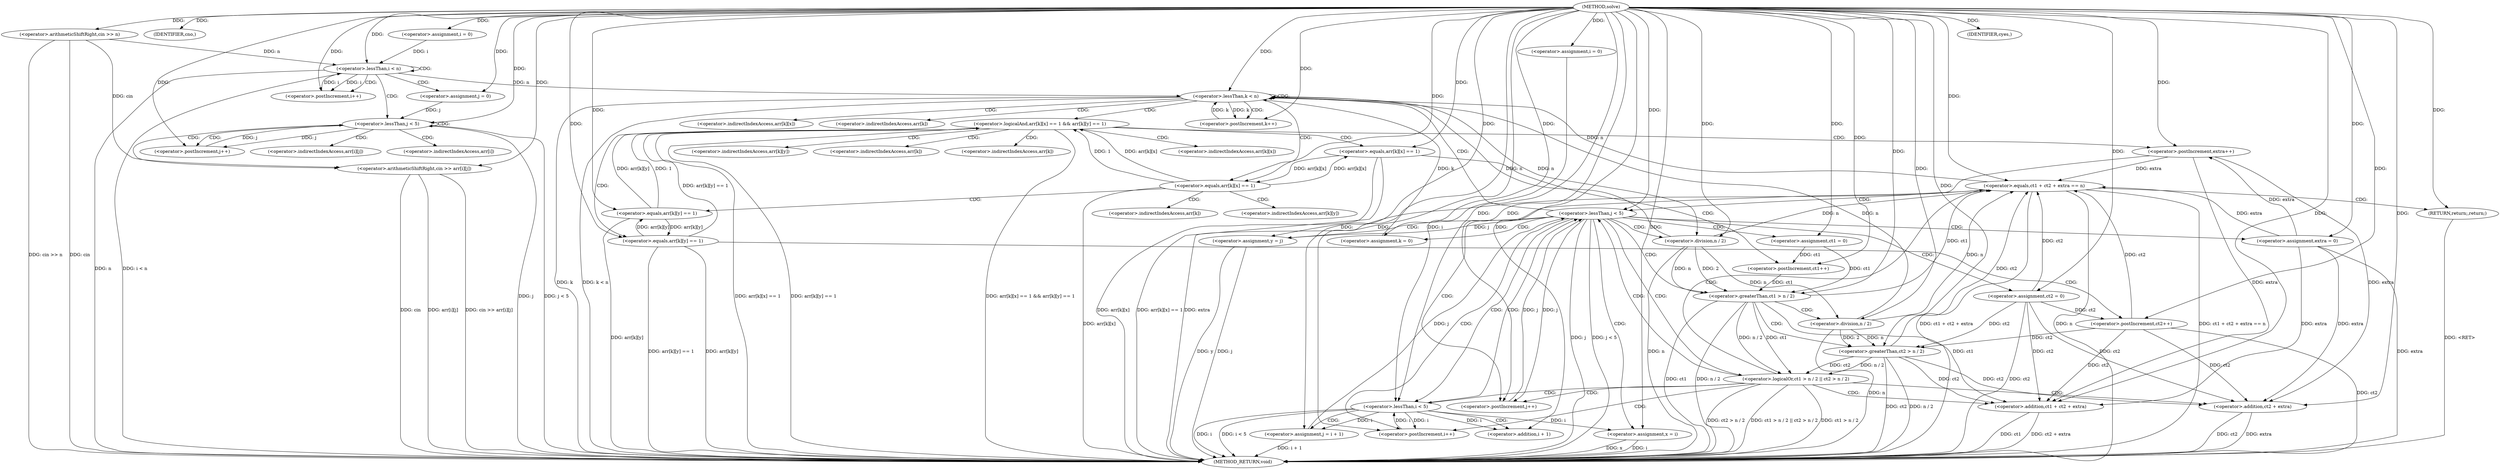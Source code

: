 digraph "solve" {  
"1000319" [label = "(METHOD,solve)" ]
"1000482" [label = "(METHOD_RETURN,void)" ]
"1000322" [label = "(<operator>.arithmeticShiftRight,cin >> n)" ]
"1000481" [label = "(IDENTIFIER,cno,)" ]
"1000332" [label = "(<operator>.assignment,i = 0)" ]
"1000335" [label = "(<operator>.lessThan,i < n)" ]
"1000338" [label = "(<operator>.postIncrement,i++)" ]
"1000361" [label = "(<operator>.assignment,i = 0)" ]
"1000364" [label = "(<operator>.lessThan,i < 5)" ]
"1000367" [label = "(<operator>.postIncrement,i++)" ]
"1000343" [label = "(<operator>.assignment,j = 0)" ]
"1000346" [label = "(<operator>.lessThan,j < 5)" ]
"1000349" [label = "(<operator>.postIncrement,j++)" ]
"1000372" [label = "(<operator>.assignment,j = i + 1)" ]
"1000377" [label = "(<operator>.lessThan,j < 5)" ]
"1000380" [label = "(<operator>.postIncrement,j++)" ]
"1000352" [label = "(<operator>.arithmeticShiftRight,cin >> arr[i][j])" ]
"1000384" [label = "(<operator>.assignment,x = i)" ]
"1000388" [label = "(<operator>.assignment,y = j)" ]
"1000392" [label = "(<operator>.assignment,ct1 = 0)" ]
"1000396" [label = "(<operator>.assignment,ct2 = 0)" ]
"1000400" [label = "(<operator>.assignment,extra = 0)" ]
"1000374" [label = "(<operator>.addition,i + 1)" ]
"1000405" [label = "(<operator>.assignment,k = 0)" ]
"1000408" [label = "(<operator>.lessThan,k < n)" ]
"1000411" [label = "(<operator>.postIncrement,k++)" ]
"1000455" [label = "(<operator>.logicalOr,ct1 > n / 2 || ct2 > n / 2)" ]
"1000415" [label = "(<operator>.logicalAnd,arr[k][x] == 1 && arr[k][y] == 1)" ]
"1000430" [label = "(<operator>.postIncrement,extra++)" ]
"1000456" [label = "(<operator>.greaterThan,ct1 > n / 2)" ]
"1000461" [label = "(<operator>.greaterThan,ct2 > n / 2)" ]
"1000458" [label = "(<operator>.division,n / 2)" ]
"1000463" [label = "(<operator>.division,n / 2)" ]
"1000471" [label = "(<operator>.equals,ct1 + ct2 + extra == n)" ]
"1000416" [label = "(<operator>.equals,arr[k][x] == 1)" ]
"1000423" [label = "(<operator>.equals,arr[k][y] == 1)" ]
"1000479" [label = "(IDENTIFIER,cyes,)" ]
"1000480" [label = "(RETURN,return;,return;)" ]
"1000435" [label = "(<operator>.equals,arr[k][x] == 1)" ]
"1000442" [label = "(<operator>.postIncrement,ct1++)" ]
"1000445" [label = "(<operator>.equals,arr[k][y] == 1)" ]
"1000452" [label = "(<operator>.postIncrement,ct2++)" ]
"1000472" [label = "(<operator>.addition,ct1 + ct2 + extra)" ]
"1000474" [label = "(<operator>.addition,ct2 + extra)" ]
"1000354" [label = "(<operator>.indirectIndexAccess,arr[i][j])" ]
"1000355" [label = "(<operator>.indirectIndexAccess,arr[i])" ]
"1000417" [label = "(<operator>.indirectIndexAccess,arr[k][x])" ]
"1000424" [label = "(<operator>.indirectIndexAccess,arr[k][y])" ]
"1000418" [label = "(<operator>.indirectIndexAccess,arr[k])" ]
"1000425" [label = "(<operator>.indirectIndexAccess,arr[k])" ]
"1000436" [label = "(<operator>.indirectIndexAccess,arr[k][x])" ]
"1000446" [label = "(<operator>.indirectIndexAccess,arr[k][y])" ]
"1000437" [label = "(<operator>.indirectIndexAccess,arr[k])" ]
"1000447" [label = "(<operator>.indirectIndexAccess,arr[k])" ]
  "1000480" -> "1000482"  [ label = "DDG: <RET>"] 
  "1000322" -> "1000482"  [ label = "DDG: cin"] 
  "1000322" -> "1000482"  [ label = "DDG: cin >> n"] 
  "1000335" -> "1000482"  [ label = "DDG: n"] 
  "1000335" -> "1000482"  [ label = "DDG: i < n"] 
  "1000364" -> "1000482"  [ label = "DDG: i"] 
  "1000364" -> "1000482"  [ label = "DDG: i < 5"] 
  "1000372" -> "1000482"  [ label = "DDG: i + 1"] 
  "1000377" -> "1000482"  [ label = "DDG: j"] 
  "1000377" -> "1000482"  [ label = "DDG: j < 5"] 
  "1000384" -> "1000482"  [ label = "DDG: x"] 
  "1000384" -> "1000482"  [ label = "DDG: i"] 
  "1000388" -> "1000482"  [ label = "DDG: y"] 
  "1000388" -> "1000482"  [ label = "DDG: j"] 
  "1000396" -> "1000482"  [ label = "DDG: ct2"] 
  "1000400" -> "1000482"  [ label = "DDG: extra"] 
  "1000408" -> "1000482"  [ label = "DDG: k"] 
  "1000408" -> "1000482"  [ label = "DDG: k < n"] 
  "1000456" -> "1000482"  [ label = "DDG: ct1"] 
  "1000458" -> "1000482"  [ label = "DDG: n"] 
  "1000456" -> "1000482"  [ label = "DDG: n / 2"] 
  "1000455" -> "1000482"  [ label = "DDG: ct1 > n / 2"] 
  "1000461" -> "1000482"  [ label = "DDG: ct2"] 
  "1000463" -> "1000482"  [ label = "DDG: n"] 
  "1000461" -> "1000482"  [ label = "DDG: n / 2"] 
  "1000455" -> "1000482"  [ label = "DDG: ct2 > n / 2"] 
  "1000455" -> "1000482"  [ label = "DDG: ct1 > n / 2 || ct2 > n / 2"] 
  "1000472" -> "1000482"  [ label = "DDG: ct1"] 
  "1000474" -> "1000482"  [ label = "DDG: ct2"] 
  "1000474" -> "1000482"  [ label = "DDG: extra"] 
  "1000472" -> "1000482"  [ label = "DDG: ct2 + extra"] 
  "1000471" -> "1000482"  [ label = "DDG: ct1 + ct2 + extra"] 
  "1000471" -> "1000482"  [ label = "DDG: n"] 
  "1000471" -> "1000482"  [ label = "DDG: ct1 + ct2 + extra == n"] 
  "1000416" -> "1000482"  [ label = "DDG: arr[k][x]"] 
  "1000415" -> "1000482"  [ label = "DDG: arr[k][x] == 1"] 
  "1000423" -> "1000482"  [ label = "DDG: arr[k][y]"] 
  "1000415" -> "1000482"  [ label = "DDG: arr[k][y] == 1"] 
  "1000415" -> "1000482"  [ label = "DDG: arr[k][x] == 1 && arr[k][y] == 1"] 
  "1000435" -> "1000482"  [ label = "DDG: arr[k][x]"] 
  "1000435" -> "1000482"  [ label = "DDG: arr[k][x] == 1"] 
  "1000445" -> "1000482"  [ label = "DDG: arr[k][y]"] 
  "1000445" -> "1000482"  [ label = "DDG: arr[k][y] == 1"] 
  "1000452" -> "1000482"  [ label = "DDG: ct2"] 
  "1000430" -> "1000482"  [ label = "DDG: extra"] 
  "1000346" -> "1000482"  [ label = "DDG: j"] 
  "1000346" -> "1000482"  [ label = "DDG: j < 5"] 
  "1000352" -> "1000482"  [ label = "DDG: cin"] 
  "1000352" -> "1000482"  [ label = "DDG: arr[i][j]"] 
  "1000352" -> "1000482"  [ label = "DDG: cin >> arr[i][j]"] 
  "1000319" -> "1000481"  [ label = "DDG: "] 
  "1000319" -> "1000322"  [ label = "DDG: "] 
  "1000319" -> "1000332"  [ label = "DDG: "] 
  "1000319" -> "1000361"  [ label = "DDG: "] 
  "1000332" -> "1000335"  [ label = "DDG: i"] 
  "1000338" -> "1000335"  [ label = "DDG: i"] 
  "1000319" -> "1000335"  [ label = "DDG: "] 
  "1000322" -> "1000335"  [ label = "DDG: n"] 
  "1000335" -> "1000338"  [ label = "DDG: i"] 
  "1000319" -> "1000338"  [ label = "DDG: "] 
  "1000361" -> "1000364"  [ label = "DDG: i"] 
  "1000367" -> "1000364"  [ label = "DDG: i"] 
  "1000319" -> "1000364"  [ label = "DDG: "] 
  "1000319" -> "1000367"  [ label = "DDG: "] 
  "1000364" -> "1000367"  [ label = "DDG: i"] 
  "1000319" -> "1000343"  [ label = "DDG: "] 
  "1000319" -> "1000372"  [ label = "DDG: "] 
  "1000364" -> "1000372"  [ label = "DDG: i"] 
  "1000343" -> "1000346"  [ label = "DDG: j"] 
  "1000349" -> "1000346"  [ label = "DDG: j"] 
  "1000319" -> "1000346"  [ label = "DDG: "] 
  "1000346" -> "1000349"  [ label = "DDG: j"] 
  "1000319" -> "1000349"  [ label = "DDG: "] 
  "1000372" -> "1000377"  [ label = "DDG: j"] 
  "1000380" -> "1000377"  [ label = "DDG: j"] 
  "1000319" -> "1000377"  [ label = "DDG: "] 
  "1000319" -> "1000380"  [ label = "DDG: "] 
  "1000377" -> "1000380"  [ label = "DDG: j"] 
  "1000319" -> "1000384"  [ label = "DDG: "] 
  "1000364" -> "1000384"  [ label = "DDG: i"] 
  "1000377" -> "1000388"  [ label = "DDG: j"] 
  "1000319" -> "1000388"  [ label = "DDG: "] 
  "1000319" -> "1000392"  [ label = "DDG: "] 
  "1000319" -> "1000396"  [ label = "DDG: "] 
  "1000319" -> "1000400"  [ label = "DDG: "] 
  "1000322" -> "1000352"  [ label = "DDG: cin"] 
  "1000319" -> "1000352"  [ label = "DDG: "] 
  "1000364" -> "1000374"  [ label = "DDG: i"] 
  "1000319" -> "1000374"  [ label = "DDG: "] 
  "1000319" -> "1000405"  [ label = "DDG: "] 
  "1000405" -> "1000408"  [ label = "DDG: k"] 
  "1000411" -> "1000408"  [ label = "DDG: k"] 
  "1000319" -> "1000408"  [ label = "DDG: "] 
  "1000335" -> "1000408"  [ label = "DDG: n"] 
  "1000458" -> "1000408"  [ label = "DDG: n"] 
  "1000463" -> "1000408"  [ label = "DDG: n"] 
  "1000471" -> "1000408"  [ label = "DDG: n"] 
  "1000408" -> "1000411"  [ label = "DDG: k"] 
  "1000319" -> "1000411"  [ label = "DDG: "] 
  "1000456" -> "1000455"  [ label = "DDG: ct1"] 
  "1000456" -> "1000455"  [ label = "DDG: n / 2"] 
  "1000461" -> "1000455"  [ label = "DDG: n / 2"] 
  "1000461" -> "1000455"  [ label = "DDG: ct2"] 
  "1000392" -> "1000456"  [ label = "DDG: ct1"] 
  "1000442" -> "1000456"  [ label = "DDG: ct1"] 
  "1000319" -> "1000456"  [ label = "DDG: "] 
  "1000458" -> "1000456"  [ label = "DDG: n"] 
  "1000458" -> "1000456"  [ label = "DDG: 2"] 
  "1000396" -> "1000461"  [ label = "DDG: ct2"] 
  "1000452" -> "1000461"  [ label = "DDG: ct2"] 
  "1000319" -> "1000461"  [ label = "DDG: "] 
  "1000463" -> "1000461"  [ label = "DDG: n"] 
  "1000463" -> "1000461"  [ label = "DDG: 2"] 
  "1000416" -> "1000415"  [ label = "DDG: arr[k][x]"] 
  "1000416" -> "1000415"  [ label = "DDG: 1"] 
  "1000445" -> "1000415"  [ label = "DDG: arr[k][y] == 1"] 
  "1000423" -> "1000415"  [ label = "DDG: arr[k][y]"] 
  "1000423" -> "1000415"  [ label = "DDG: 1"] 
  "1000400" -> "1000430"  [ label = "DDG: extra"] 
  "1000319" -> "1000430"  [ label = "DDG: "] 
  "1000408" -> "1000458"  [ label = "DDG: n"] 
  "1000319" -> "1000458"  [ label = "DDG: "] 
  "1000458" -> "1000463"  [ label = "DDG: n"] 
  "1000319" -> "1000463"  [ label = "DDG: "] 
  "1000435" -> "1000416"  [ label = "DDG: arr[k][x]"] 
  "1000319" -> "1000416"  [ label = "DDG: "] 
  "1000445" -> "1000423"  [ label = "DDG: arr[k][y]"] 
  "1000319" -> "1000423"  [ label = "DDG: "] 
  "1000456" -> "1000471"  [ label = "DDG: ct1"] 
  "1000319" -> "1000471"  [ label = "DDG: "] 
  "1000396" -> "1000471"  [ label = "DDG: ct2"] 
  "1000461" -> "1000471"  [ label = "DDG: ct2"] 
  "1000452" -> "1000471"  [ label = "DDG: ct2"] 
  "1000400" -> "1000471"  [ label = "DDG: extra"] 
  "1000430" -> "1000471"  [ label = "DDG: extra"] 
  "1000458" -> "1000471"  [ label = "DDG: n"] 
  "1000463" -> "1000471"  [ label = "DDG: n"] 
  "1000319" -> "1000479"  [ label = "DDG: "] 
  "1000319" -> "1000480"  [ label = "DDG: "] 
  "1000456" -> "1000472"  [ label = "DDG: ct1"] 
  "1000319" -> "1000472"  [ label = "DDG: "] 
  "1000396" -> "1000472"  [ label = "DDG: ct2"] 
  "1000461" -> "1000472"  [ label = "DDG: ct2"] 
  "1000452" -> "1000472"  [ label = "DDG: ct2"] 
  "1000400" -> "1000472"  [ label = "DDG: extra"] 
  "1000430" -> "1000472"  [ label = "DDG: extra"] 
  "1000416" -> "1000435"  [ label = "DDG: arr[k][x]"] 
  "1000319" -> "1000435"  [ label = "DDG: "] 
  "1000392" -> "1000442"  [ label = "DDG: ct1"] 
  "1000319" -> "1000442"  [ label = "DDG: "] 
  "1000423" -> "1000445"  [ label = "DDG: arr[k][y]"] 
  "1000319" -> "1000445"  [ label = "DDG: "] 
  "1000396" -> "1000452"  [ label = "DDG: ct2"] 
  "1000319" -> "1000452"  [ label = "DDG: "] 
  "1000396" -> "1000474"  [ label = "DDG: ct2"] 
  "1000461" -> "1000474"  [ label = "DDG: ct2"] 
  "1000452" -> "1000474"  [ label = "DDG: ct2"] 
  "1000319" -> "1000474"  [ label = "DDG: "] 
  "1000400" -> "1000474"  [ label = "DDG: extra"] 
  "1000430" -> "1000474"  [ label = "DDG: extra"] 
  "1000335" -> "1000338"  [ label = "CDG: "] 
  "1000335" -> "1000335"  [ label = "CDG: "] 
  "1000335" -> "1000346"  [ label = "CDG: "] 
  "1000335" -> "1000343"  [ label = "CDG: "] 
  "1000364" -> "1000377"  [ label = "CDG: "] 
  "1000364" -> "1000374"  [ label = "CDG: "] 
  "1000364" -> "1000372"  [ label = "CDG: "] 
  "1000346" -> "1000354"  [ label = "CDG: "] 
  "1000346" -> "1000349"  [ label = "CDG: "] 
  "1000346" -> "1000355"  [ label = "CDG: "] 
  "1000346" -> "1000352"  [ label = "CDG: "] 
  "1000346" -> "1000346"  [ label = "CDG: "] 
  "1000377" -> "1000456"  [ label = "CDG: "] 
  "1000377" -> "1000396"  [ label = "CDG: "] 
  "1000377" -> "1000392"  [ label = "CDG: "] 
  "1000377" -> "1000388"  [ label = "CDG: "] 
  "1000377" -> "1000405"  [ label = "CDG: "] 
  "1000377" -> "1000458"  [ label = "CDG: "] 
  "1000377" -> "1000408"  [ label = "CDG: "] 
  "1000377" -> "1000364"  [ label = "CDG: "] 
  "1000377" -> "1000367"  [ label = "CDG: "] 
  "1000377" -> "1000400"  [ label = "CDG: "] 
  "1000377" -> "1000384"  [ label = "CDG: "] 
  "1000377" -> "1000455"  [ label = "CDG: "] 
  "1000408" -> "1000415"  [ label = "CDG: "] 
  "1000408" -> "1000408"  [ label = "CDG: "] 
  "1000408" -> "1000417"  [ label = "CDG: "] 
  "1000408" -> "1000418"  [ label = "CDG: "] 
  "1000408" -> "1000411"  [ label = "CDG: "] 
  "1000408" -> "1000416"  [ label = "CDG: "] 
  "1000455" -> "1000472"  [ label = "CDG: "] 
  "1000455" -> "1000474"  [ label = "CDG: "] 
  "1000455" -> "1000471"  [ label = "CDG: "] 
  "1000455" -> "1000364"  [ label = "CDG: "] 
  "1000455" -> "1000380"  [ label = "CDG: "] 
  "1000455" -> "1000367"  [ label = "CDG: "] 
  "1000455" -> "1000377"  [ label = "CDG: "] 
  "1000456" -> "1000461"  [ label = "CDG: "] 
  "1000456" -> "1000463"  [ label = "CDG: "] 
  "1000415" -> "1000447"  [ label = "CDG: "] 
  "1000415" -> "1000430"  [ label = "CDG: "] 
  "1000415" -> "1000446"  [ label = "CDG: "] 
  "1000415" -> "1000435"  [ label = "CDG: "] 
  "1000415" -> "1000436"  [ label = "CDG: "] 
  "1000415" -> "1000445"  [ label = "CDG: "] 
  "1000415" -> "1000437"  [ label = "CDG: "] 
  "1000416" -> "1000424"  [ label = "CDG: "] 
  "1000416" -> "1000423"  [ label = "CDG: "] 
  "1000416" -> "1000425"  [ label = "CDG: "] 
  "1000471" -> "1000480"  [ label = "CDG: "] 
  "1000471" -> "1000380"  [ label = "CDG: "] 
  "1000471" -> "1000377"  [ label = "CDG: "] 
  "1000435" -> "1000442"  [ label = "CDG: "] 
  "1000445" -> "1000452"  [ label = "CDG: "] 
}

